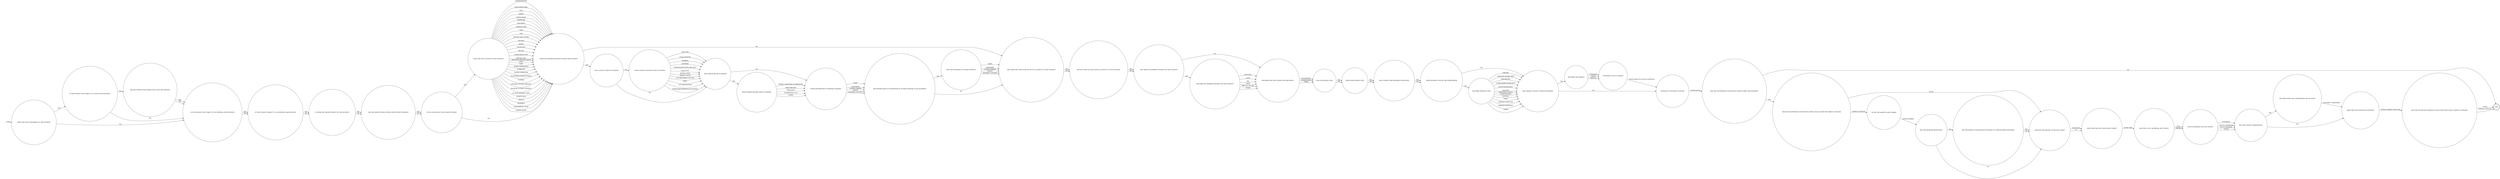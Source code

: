 digraph OLD_BARRICADE {  rankdir=LR;
  node [shape = circle];
  START_NODE [label="", shape=none];
  START_NODE -> 44439 [label = "start"];
  END_NODE [label="END", shape="doublecircle"];
  44174 [label = "WHO WAS DETAINED IN OUTSIDE HOSPITAL"];
  44174 -> 45071 [label = "STAFF"];
  44174 -> 45071 [label = "PRISONERS"];
  44174 -> 45071 [label = "CIVILIAN GRADES"];
  44174 -> 45071 [label = "POLICE"];
  44174 -> 45071 [label = "EXTERNAL CIVILIANS"];
  44185 [label = "HAS THE PRISON SERVICE PRESS OFFICE BEEN INFORMED"];
  44185 -> 44263 [label = "YES"];
  44185 -> 44263 [label = "NO"];
  44191 [label = "WAS A DOOR JACK USED"];
  44191 -> 44860 [label = "YES"];
  44191 -> 44860 [label = "NO"];
  44206 [label = "WAS THE SYSTEM COMPROMISED?"];
  44206 -> 44987 [label = "YES"];
  44206 -> 44632 [label = "NO"];
  44222 [label = "ARE ANY STAFF ON SICK LEAVE AS A RESULT OF THIS INCIDENT"];
  44222 -> 44665 [label = "YES"];
  44222 -> 44665 [label = "NO"];
  44227 [label = "WAS THE TELEPHONE/IT SYSTEM SHUT DOWN DURING THE INCIDENT?"];
  44227 -> 44629 [label = "YES"];
  44227 -> END_NODE [label = "NO"];
  44263 [label = "IS THE LOCATION OF THE INCIDENT KNOWN"];
  44263 -> 44532 [label = "YES"];
  44263 -> 44938 [label = "NO"];
  44348 [label = "DESCRIBE THE DAMAGE"];
  44348 -> 44413 [label = "EXTENSIVE"];
  44348 -> 44413 [label = "MINOR"];
  44348 -> 44413 [label = "SERIOUS"];
  44357 [label = "IS THE INCIDENT THE SUBJECT OF A POLICE INVESTIGATION"];
  44357 -> 44879 [label = "YES"];
  44357 -> 45086 [label = "NO"];
  44378 [label = "WAS DAMAGE CAUSED TO PRISON PROPERTY"];
  44378 -> 44348 [label = "YES"];
  44378 -> 45171 [label = "NO"];
  44401 [label = "WAS THE KEYWORD REQUESTED?"];
  44401 -> 44932 [label = "YES"];
  44401 -> 44530 [label = "NO"];
  44413 [label = "ESTIMATED COST OF DAMAGE"];
  44413 -> 45171 [label = "ENTER AMOUNT IN POUND STERLING"];
  44439 [label = "WERE THE POLICE INFORMED OF THE INCIDENT"];
  44439 -> 44357 [label = "YES"];
  44439 -> 45086 [label = "NO"];
  44461 [label = "DESCRIBE WEAPONS USED"];
  44461 -> 44378 [label = "FIREARM"];
  44461 -> 44378 [label = "CHEMICAL INCAPACITANT"];
  44461 -> 44378 [label = "KNIFE/BLADE"];
  44461 -> 44378 [label = "OTHER SHARP INSTRUMENT"];
  44461 -> 44378 [label = "BLUNT INSTRUMENT"];
  44461 -> 44378 [label = "LIGATURE"];
  44461 -> 44378 [label = "DANGEROUS LIQUID"];
  44461 -> 44378 [label = "EXCRETA/URINE"];
  44461 -> 44378 [label = "SPITTING"];
  44461 -> 44378 [label = "FOOD"];
  44461 -> 44378 [label = "THROWN FURNITURE"];
  44461 -> 44378 [label = "THROWN EQUIPMENT"];
  44461 -> 44378 [label = "OTHER"];
  44482 [label = "QUOTE THE VANTIVE CASE NUMBER"];
  44482 -> 44401 [label = "ENTER NUMBER"];
  44492 [label = "WHO AUTHORISED THE SHUT DOWN?"];
  44492 -> 44206 [label = "GOVERNOR"];
  44492 -> 44206 [label = "DEPUTY GOVERNOR"];
  44492 -> 44206 [label = "DUTY GOVERNOR"];
  44492 -> 44206 [label = "OTHER"];
  44505 [label = "DESCRIBE HOW THE INCIDENT WAS RESOLVED"];
  44505 -> 44191 [label = "NEGOTIATION"];
  44505 -> 44191 [label = "INTERVENTION"];
  44505 -> 44191 [label = "OTHER"];
  44515 [label = "WERE WEAPONS USED BY THE PERPETRATOR"];
  44515 -> 44461 [label = "YES"];
  44515 -> 44378 [label = "NO"];
  44530 [label = "INDICATE THE NATURE OF THE SHUT DOWN"];
  44530 -> 44666 [label = "TELEPHONY"];
  44530 -> 44666 [label = "IT"];
  44532 [label = "WHAT WAS THE LOCATION OF THE INCIDENT"];
  44532 -> 44938 [label = "ADMINISTRATION"];
  44532 -> 44938 [label = "ASSOCIATION AREA"];
  44532 -> 44938 [label = "CELL"];
  44532 -> 44938 [label = "CHAPEL"];
  44532 -> 44938 [label = "DINING ROOM"];
  44532 -> 44938 [label = "DORMITORY"];
  44532 -> 44938 [label = "EDUCATION"];
  44532 -> 44938 [label = "EXERCISE YARD"];
  44532 -> 44938 [label = "GATE"];
  44532 -> 44938 [label = "GYM"];
  44532 -> 44938 [label = "HEALTH CARE CENTRE"];
  44532 -> 44938 [label = "KITCHEN"];
  44532 -> 44938 [label = "OFFICE"];
  44532 -> 44938 [label = "RECEPTION"];
  44532 -> 44938 [label = "RECESS"];
  44532 -> 44938 [label = "SEGREGATION UNIT"];
  44532 -> 44938 [label = "SPECIAL UNIT"];
  44532 -> 44938 [label = "SHOWERS/CHANGING ROOM"];
  44532 -> 44938 [label = "VISITS"];
  44532 -> 44938 [label = "WING"];
  44532 -> 44938 [label = "WORKS DEPARTMENT"];
  44532 -> 44938 [label = "WORKSHOP"];
  44532 -> 44938 [label = "WITHIN PERIMETER"];
  44532 -> 44938 [label = "ELSEWHERE (ENTER DETAILS)"];
  44532 -> 44938 [label = "FUNERAL"];
  44532 -> 44938 [label = "HOSPITAL OUTSIDE (PATIENT)"];
  44532 -> 44938 [label = "HOSPITAL OUTSIDE (VISITING)"];
  44532 -> 44938 [label = "OUTSIDE WORKING PARTY"];
  44532 -> 44938 [label = "SPORTS FIELD"];
  44532 -> 44938 [label = "VEHICLE"];
  44532 -> 44938 [label = "WEDDINGS"];
  44532 -> 44938 [label = "MAGISTRATES COURT"];
  44532 -> 44938 [label = "CROWN COURT"];
  44563 [label = "ENTER DESCRIPTION OF PERSON(S) INJURED"];
  44563 -> 44796 [label = "STAFF"];
  44563 -> 44796 [label = "PRISONERS"];
  44563 -> 44796 [label = "CIVILIAN GRADES"];
  44563 -> 44796 [label = "POLICE"];
  44563 -> 44796 [label = "EXTERNAL CIVILIANS"];
  44620 [label = "WAS THE SYSTEM RE-ACTIVATED LOCALLY OR BY THE IT AND T SERVICE SUPPLIER?"];
  44620 -> END_NODE [label = "LOCAL"];
  44620 -> END_NODE [label = "SERVICE SUPPLIER"];
  44629 [label = "WAS THE TELEPHONE/IT SYSTEM SHUT DOWN LOCALLY OR BY THE SERVICE SUPPLIER"];
  44629 -> 44530 [label = "LOCAL"];
  44629 -> 44482 [label = "SERVICE SUPPLIER"];
  44632 [label = "WHEN WAS THE SYSTEM RE-ACTIVATED?"];
  44632 -> 44620 [label = "ENTER COMMENT AND DATE"];
  44634 [label = "WHICH MINOR INJURIES WERE SUSTAINED"];
  44634 -> 44563 [label = "GRAZES, SCRATCHES OR ABRASIONS"];
  44634 -> 44563 [label = "MINOR BRUISES"];
  44634 -> 44563 [label = "SWELLINGS"];
  44634 -> 44563 [label = "SUPERFICIAL CUTS"];
  44634 -> 44563 [label = "OTHER"];
  44665 [label = "WAS THERE AN APPARENT REASON FOR THE INCIDENT"];
  44665 -> 44704 [label = "YES"];
  44665 -> 44505 [label = "NO"];
  44666 [label = "WHAT TIME WAS THE SYSTEM SHUT DOWN?"];
  44666 -> 44947 [label = "ENTER TIME"];
  44704 [label = "DESCRIBE THE APPARENT REASON FOR THE INCIDENT"];
  44704 -> 44505 [label = "FACILITIES"];
  44704 -> 44505 [label = "FOOD"];
  44704 -> 44505 [label = "PAY"];
  44704 -> 44505 [label = "VISITS"];
  44704 -> 44505 [label = "TIME OUT OF CELL"];
  44704 -> 44505 [label = "OTHER"];
  44722 [label = "WHICH SERIOUS INJURIES WERE SUSTAINED"];
  44722 -> 45083 [label = "FRACTURE"];
  44722 -> 45083 [label = "SCALD OR BURN"];
  44722 -> 45083 [label = "STABBING"];
  44722 -> 45083 [label = "CRUSHING"];
  44722 -> 45083 [label = "EXTENSIVE/MULTIPLE BRUISING"];
  44722 -> 45083 [label = "BLACK EYE"];
  44722 -> 45083 [label = "BROKEN NOSE"];
  44722 -> 45083 [label = "BROKEN TEETH"];
  44722 -> 45083 [label = "CUTS REQUIRING SUTURES"];
  44722 -> 45083 [label = "BITES"];
  44722 -> 45083 [label = "GUN SHOT WOUND"];
  44722 -> 45083 [label = "TEMPORARY/PERMANENT BLINDNESS"];
  44796 [label = "DID INJURIES RESULT IN DETENTION IN OUTSIDE HOSPITAL AS AN IN-PATIENT"];
  44796 -> 44174 [label = "YES"];
  44796 -> 45071 [label = "NO"];
  44816 [label = "IS THE INCIDENT SUBJECT TO A GOVERNOR'S ADJUDICATION"];
  44816 -> 44914 [label = "YES"];
  44816 -> 44914 [label = "NO"];
  44860 [label = "WERE WATER HOSES USED"];
  44860 -> 45022 [label = "YES"];
  44860 -> 45022 [label = "NO"];
  44879 [label = "HAS ANY PROSECUTION TAKEN PLACE OR IS ANY PENDING"];
  44879 -> 45086 [label = "YES"];
  44879 -> 45086 [label = "NO"];
  44914 [label = "IS THERE ANY MEDIA INTEREST IN THIS INCIDENT"];
  44914 -> 44185 [label = "YES"];
  44914 -> 44185 [label = "NO"];
  44932 [label = "HAS THE SERVICE SUPPLIER BEEN NOTIFIED OF A REPLACEMENT KEYWORD?"];
  44932 -> 44530 [label = "YES"];
  44932 -> 44530 [label = "NO"];
  44938 [label = "WERE ANY INJURIES RECEIVED DURING THIS INCIDENT"];
  44938 -> 45075 [label = "YES"];
  44938 -> 45071 [label = "NO"];
  44947 [label = "WAS THIS A FULL OR PARTIAL SHUT DOWN?"];
  44947 -> 44492 [label = "FULL"];
  44947 -> 44492 [label = "PARTIAL"];
  44987 [label = "DESCRIBE WHAT WAS COMPROMISED AND BY WHOM"];
  44987 -> 44632 [label = "DESCRIBE COMPROMISE"];
  45022 [label = "WAS CONTROL AND RESTRAINTS EMPLOYED"];
  45022 -> 44515 [label = "YES"];
  45022 -> 44515 [label = "NO"];
  45071 [label = "ARE THERE ANY STAFF NOW OFF DUTY AS A RESULT OF THIS INCIDENT"];
  45071 -> 44222 [label = "YES"];
  45071 -> 44222 [label = "NO"];
  45075 [label = "WAS A SERIOUS INJURY SUSTAINED"];
  45075 -> 44722 [label = "YES"];
  45075 -> 45083 [label = "NO"];
  45083 [label = "WAS A MINOR INJURY SUSTAINED"];
  45083 -> 44634 [label = "YES"];
  45083 -> 44563 [label = "NO"];
  45086 [label = "IS THE INCIDENT THE SUBJECT OF AN INTERNAL INVESTIGATION"];
  45086 -> 44816 [label = "YES"];
  45086 -> 44816 [label = "NO"];
  45171 [label = "DURATION OF INCIDENT IN HOURS"];
  45171 -> 44227 [label = "ENTER HOURS"];
}

